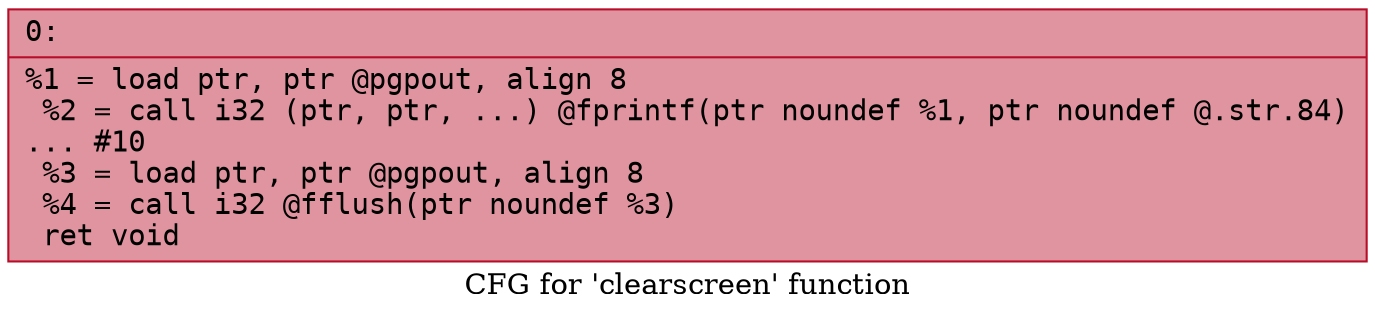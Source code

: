digraph "CFG for 'clearscreen' function" {
	label="CFG for 'clearscreen' function";

	Node0x6000007a7930 [shape=record,color="#b70d28ff", style=filled, fillcolor="#b70d2870" fontname="Courier",label="{0:\l|  %1 = load ptr, ptr @pgpout, align 8\l  %2 = call i32 (ptr, ptr, ...) @fprintf(ptr noundef %1, ptr noundef @.str.84)\l... #10\l  %3 = load ptr, ptr @pgpout, align 8\l  %4 = call i32 @fflush(ptr noundef %3)\l  ret void\l}"];
}
